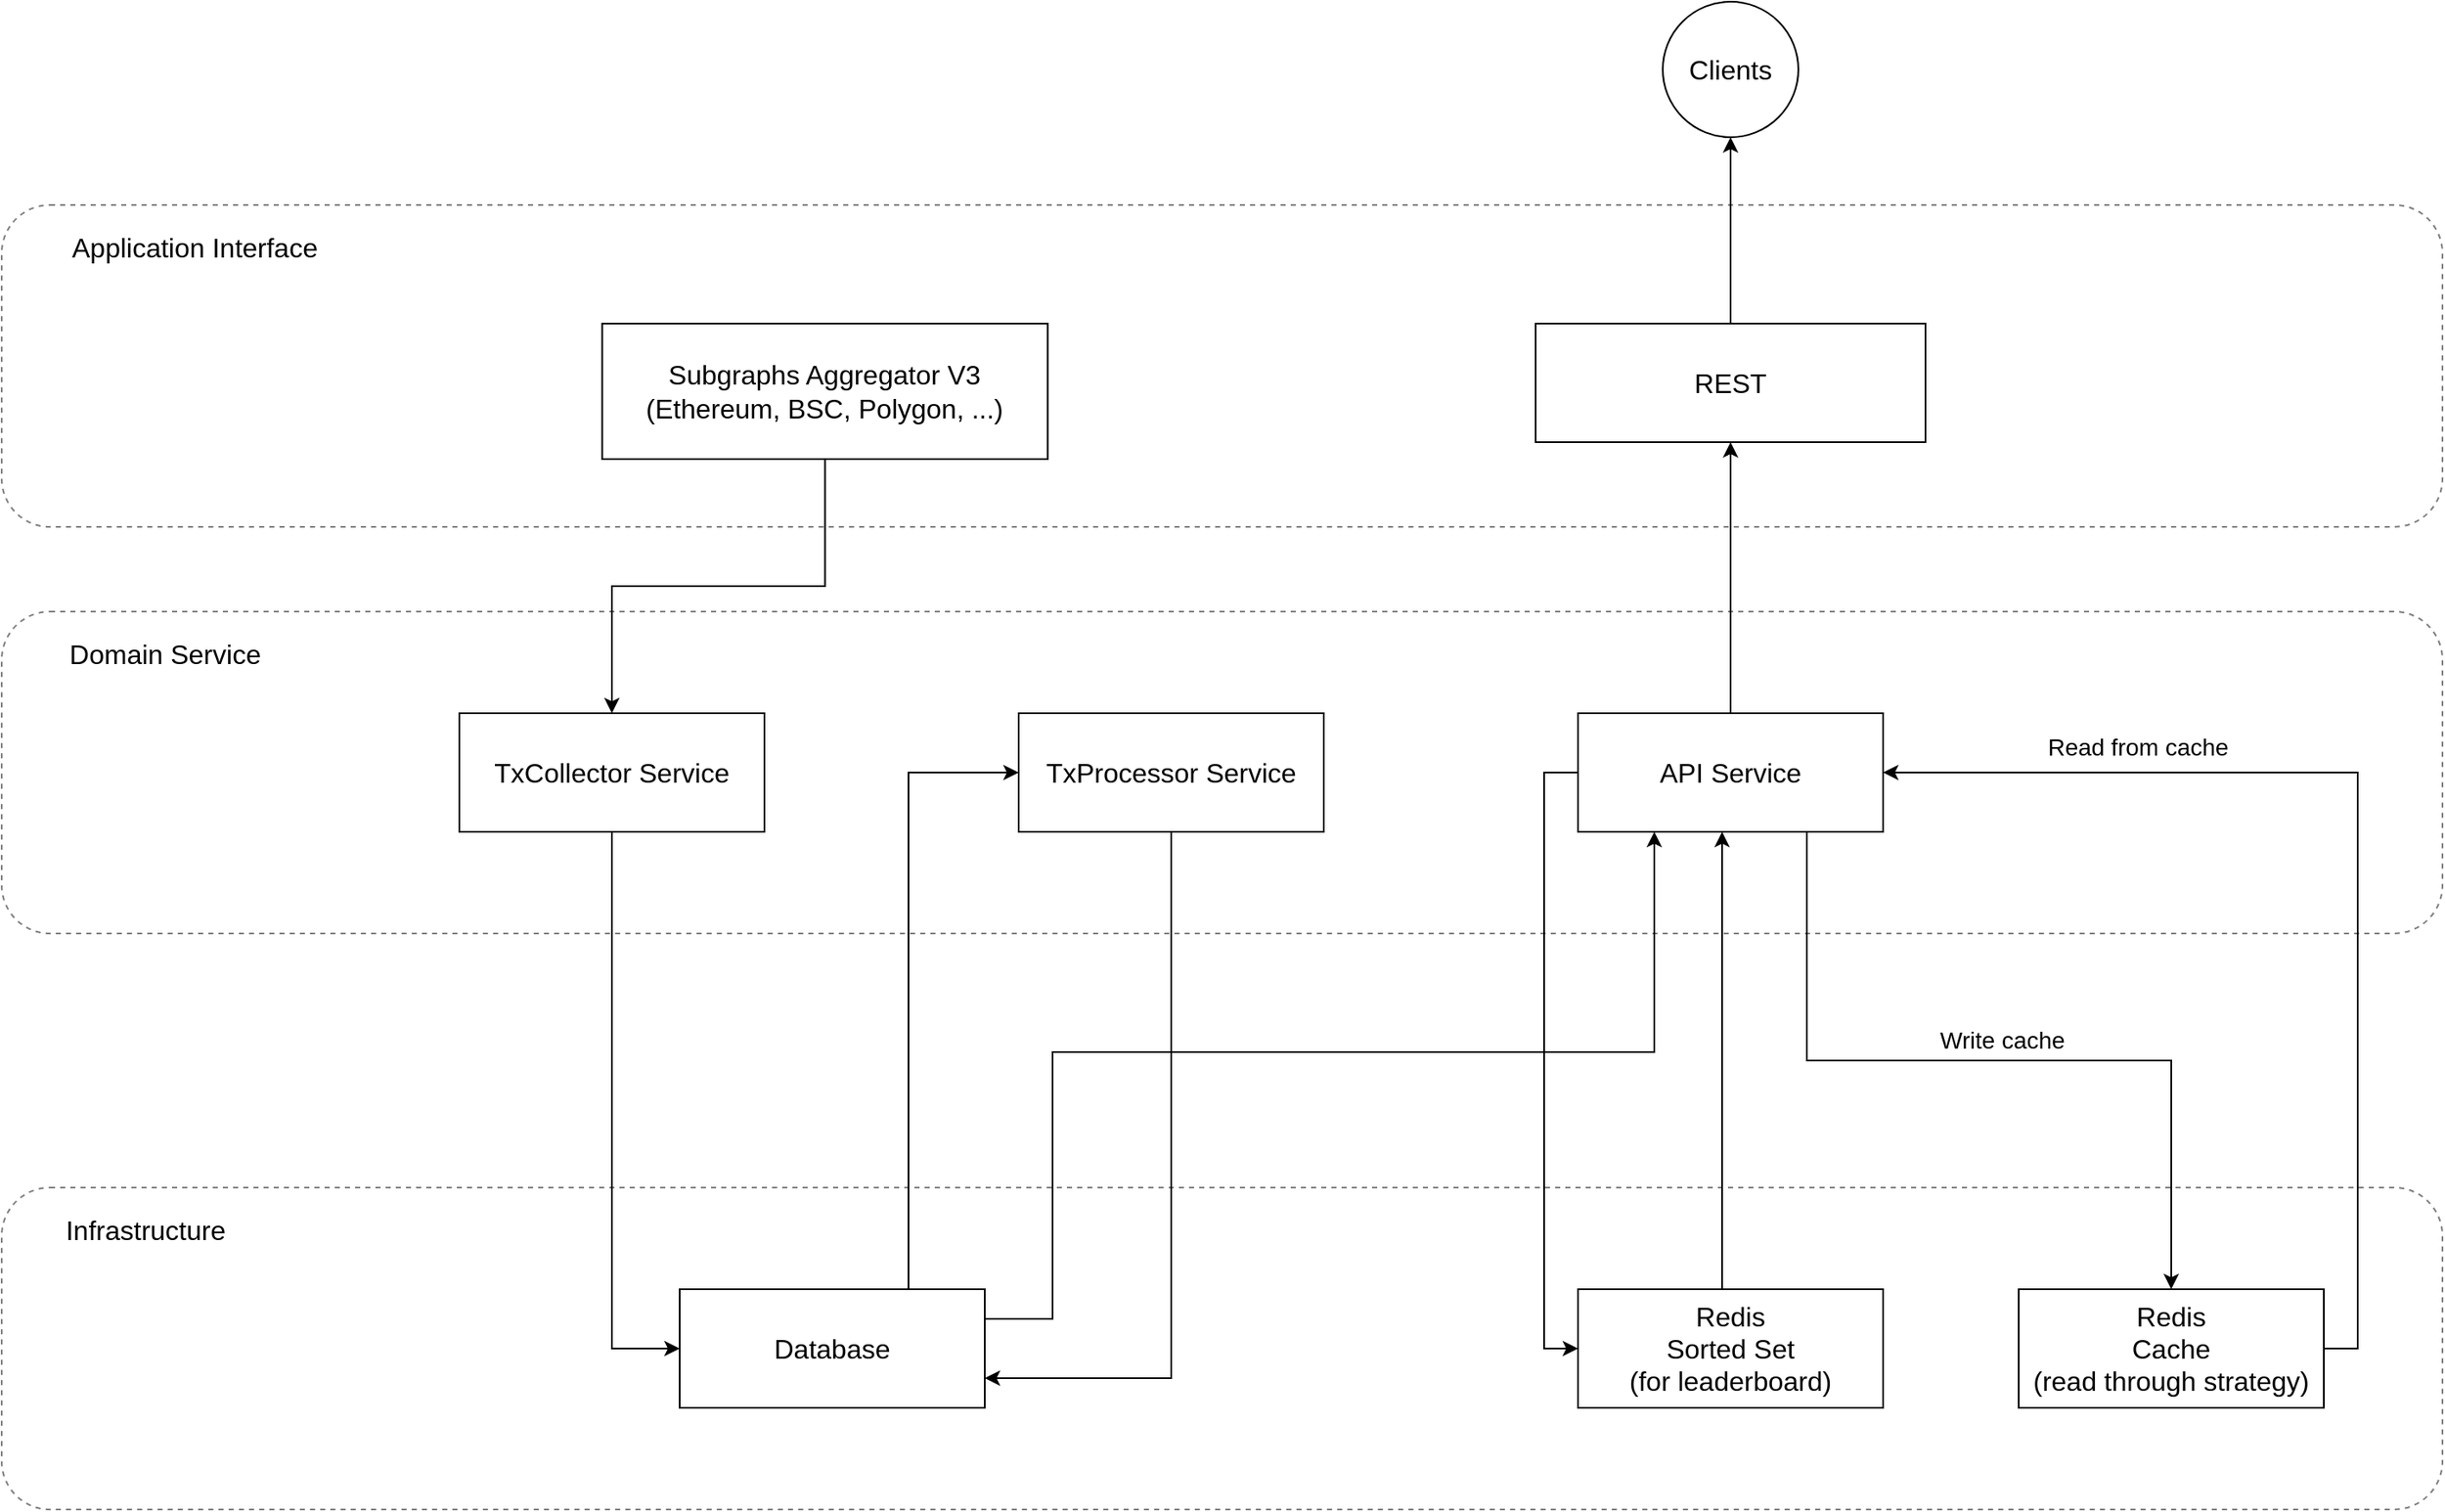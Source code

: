 <mxfile version="18.2.0" type="github">
  <diagram id="YZ2rB1g7LrTlox4dIqGf" name="Page-1">
    <mxGraphModel dx="2751" dy="2017" grid="1" gridSize="10" guides="1" tooltips="1" connect="1" arrows="1" fold="1" page="1" pageScale="1" pageWidth="850" pageHeight="1100" math="0" shadow="0">
      <root>
        <mxCell id="0" />
        <mxCell id="1" parent="0" />
        <mxCell id="9U1QRrA1M3RrbsubNIXX-25" value="" style="group" parent="1" vertex="1" connectable="0">
          <mxGeometry x="-130" y="200" width="1440" height="190" as="geometry" />
        </mxCell>
        <mxCell id="9U1QRrA1M3RrbsubNIXX-20" value="" style="rounded=1;whiteSpace=wrap;html=1;fontSize=16;dashed=1;fillOpacity=50;strokeOpacity=50;" parent="9U1QRrA1M3RrbsubNIXX-25" vertex="1">
          <mxGeometry width="1440" height="190" as="geometry" />
        </mxCell>
        <mxCell id="9U1QRrA1M3RrbsubNIXX-24" value="Domain Service" style="text;html=1;strokeColor=none;fillColor=none;align=center;verticalAlign=middle;whiteSpace=wrap;rounded=0;dashed=1;fontSize=16;" parent="9U1QRrA1M3RrbsubNIXX-25" vertex="1">
          <mxGeometry x="11.429" y="10" width="171.429" height="30" as="geometry" />
        </mxCell>
        <mxCell id="9U1QRrA1M3RrbsubNIXX-23" value="" style="group" parent="1" vertex="1" connectable="0">
          <mxGeometry x="-130" y="-40" width="1440" height="190" as="geometry" />
        </mxCell>
        <mxCell id="9U1QRrA1M3RrbsubNIXX-19" value="" style="rounded=1;whiteSpace=wrap;html=1;fontSize=16;dashed=1;fillOpacity=50;strokeOpacity=50;" parent="9U1QRrA1M3RrbsubNIXX-23" vertex="1">
          <mxGeometry width="1440" height="190" as="geometry" />
        </mxCell>
        <mxCell id="9U1QRrA1M3RrbsubNIXX-22" value="Application Interface" style="text;html=1;strokeColor=none;fillColor=none;align=center;verticalAlign=middle;whiteSpace=wrap;rounded=0;dashed=1;fontSize=16;" parent="9U1QRrA1M3RrbsubNIXX-23" vertex="1">
          <mxGeometry x="11.429" y="10" width="205.714" height="30" as="geometry" />
        </mxCell>
        <mxCell id="9U1QRrA1M3RrbsubNIXX-7" value="Subgraphs Aggregator V3&lt;br&gt;(Ethereum, BSC, Polygon, ...)" style="rounded=0;whiteSpace=wrap;html=1;fontSize=16;" parent="9U1QRrA1M3RrbsubNIXX-23" vertex="1">
          <mxGeometry x="354.286" y="70" width="262.857" height="80" as="geometry" />
        </mxCell>
        <mxCell id="9U1QRrA1M3RrbsubNIXX-21" value="" style="rounded=1;whiteSpace=wrap;html=1;fontSize=16;dashed=1;fillOpacity=50;strokeOpacity=50;" parent="1" vertex="1">
          <mxGeometry x="-130" y="540" width="1440" height="190" as="geometry" />
        </mxCell>
        <mxCell id="9U1QRrA1M3RrbsubNIXX-10" style="edgeStyle=orthogonalEdgeStyle;rounded=0;orthogonalLoop=1;jettySize=auto;html=1;entryX=0;entryY=0.5;entryDx=0;entryDy=0;fontSize=16;" parent="1" source="9U1QRrA1M3RrbsubNIXX-1" target="9U1QRrA1M3RrbsubNIXX-4" edge="1">
          <mxGeometry relative="1" as="geometry" />
        </mxCell>
        <mxCell id="9U1QRrA1M3RrbsubNIXX-1" value="TxCollector Service" style="rounded=0;whiteSpace=wrap;html=1;fontSize=16;" parent="1" vertex="1">
          <mxGeometry x="140" y="260" width="180" height="70" as="geometry" />
        </mxCell>
        <mxCell id="9U1QRrA1M3RrbsubNIXX-12" style="edgeStyle=orthogonalEdgeStyle;rounded=0;orthogonalLoop=1;jettySize=auto;html=1;exitX=0;exitY=0.5;exitDx=0;exitDy=0;entryX=0.75;entryY=0;entryDx=0;entryDy=0;fontSize=16;startArrow=classic;startFill=1;endArrow=none;endFill=0;" parent="1" source="9U1QRrA1M3RrbsubNIXX-2" target="9U1QRrA1M3RrbsubNIXX-4" edge="1">
          <mxGeometry relative="1" as="geometry" />
        </mxCell>
        <mxCell id="9U1QRrA1M3RrbsubNIXX-2" value="TxProcessor Service" style="rounded=0;whiteSpace=wrap;html=1;fontSize=16;" parent="1" vertex="1">
          <mxGeometry x="470" y="260" width="180" height="70" as="geometry" />
        </mxCell>
        <mxCell id="9U1QRrA1M3RrbsubNIXX-14" style="edgeStyle=orthogonalEdgeStyle;rounded=0;orthogonalLoop=1;jettySize=auto;html=1;exitX=0.25;exitY=1;exitDx=0;exitDy=0;entryX=1;entryY=0.25;entryDx=0;entryDy=0;fontSize=16;startArrow=classic;startFill=1;endArrow=none;endFill=0;" parent="1" source="9U1QRrA1M3RrbsubNIXX-3" target="9U1QRrA1M3RrbsubNIXX-4" edge="1">
          <mxGeometry relative="1" as="geometry">
            <Array as="points">
              <mxPoint x="845" y="460" />
              <mxPoint x="490" y="460" />
              <mxPoint x="490" y="618" />
            </Array>
          </mxGeometry>
        </mxCell>
        <mxCell id="9U1QRrA1M3RrbsubNIXX-15" style="edgeStyle=orthogonalEdgeStyle;rounded=0;orthogonalLoop=1;jettySize=auto;html=1;exitX=0.75;exitY=1;exitDx=0;exitDy=0;entryX=0.75;entryY=0;entryDx=0;entryDy=0;fontSize=16;startArrow=classic;startFill=1;endArrow=none;endFill=0;" parent="1" edge="1">
          <mxGeometry relative="1" as="geometry">
            <mxPoint x="885" y="330" as="sourcePoint" />
            <mxPoint x="885" y="600" as="targetPoint" />
          </mxGeometry>
        </mxCell>
        <mxCell id="9U1QRrA1M3RrbsubNIXX-16" style="edgeStyle=orthogonalEdgeStyle;rounded=0;orthogonalLoop=1;jettySize=auto;html=1;exitX=0.5;exitY=0;exitDx=0;exitDy=0;entryX=0.5;entryY=1;entryDx=0;entryDy=0;fontSize=16;" parent="1" source="9U1QRrA1M3RrbsubNIXX-3" target="9U1QRrA1M3RrbsubNIXX-9" edge="1">
          <mxGeometry relative="1" as="geometry" />
        </mxCell>
        <mxCell id="J0NHp95e5YdeaMQnMx45-2" style="edgeStyle=orthogonalEdgeStyle;rounded=0;orthogonalLoop=1;jettySize=auto;html=1;exitX=0.75;exitY=1;exitDx=0;exitDy=0;entryX=0.5;entryY=0;entryDx=0;entryDy=0;" parent="1" source="9U1QRrA1M3RrbsubNIXX-3" target="J0NHp95e5YdeaMQnMx45-1" edge="1">
          <mxGeometry relative="1" as="geometry" />
        </mxCell>
        <mxCell id="J0NHp95e5YdeaMQnMx45-3" value="Write cache" style="edgeLabel;html=1;align=center;verticalAlign=middle;resizable=0;points=[];fontSize=14;" parent="J0NHp95e5YdeaMQnMx45-2" vertex="1" connectable="0">
          <mxGeometry x="-0.171" y="3" relative="1" as="geometry">
            <mxPoint x="49" y="-9" as="offset" />
          </mxGeometry>
        </mxCell>
        <mxCell id="-vEZ9xlphjYV-Go6JNLU-2" style="edgeStyle=orthogonalEdgeStyle;rounded=0;orthogonalLoop=1;jettySize=auto;html=1;exitX=0;exitY=0.5;exitDx=0;exitDy=0;entryX=0;entryY=0.5;entryDx=0;entryDy=0;" edge="1" parent="1" source="9U1QRrA1M3RrbsubNIXX-3" target="9U1QRrA1M3RrbsubNIXX-5">
          <mxGeometry relative="1" as="geometry" />
        </mxCell>
        <mxCell id="9U1QRrA1M3RrbsubNIXX-3" value="API Service" style="rounded=0;whiteSpace=wrap;html=1;fontSize=16;" parent="1" vertex="1">
          <mxGeometry x="800" y="260" width="180" height="70" as="geometry" />
        </mxCell>
        <mxCell id="9U1QRrA1M3RrbsubNIXX-11" style="edgeStyle=orthogonalEdgeStyle;rounded=0;orthogonalLoop=1;jettySize=auto;html=1;exitX=1;exitY=0.75;exitDx=0;exitDy=0;entryX=0.5;entryY=1;entryDx=0;entryDy=0;fontSize=16;startArrow=classic;startFill=1;endArrow=none;endFill=0;" parent="1" source="9U1QRrA1M3RrbsubNIXX-4" target="9U1QRrA1M3RrbsubNIXX-2" edge="1">
          <mxGeometry relative="1" as="geometry" />
        </mxCell>
        <mxCell id="9U1QRrA1M3RrbsubNIXX-4" value="Database" style="rounded=0;whiteSpace=wrap;html=1;fontSize=16;" parent="1" vertex="1">
          <mxGeometry x="270" y="600" width="180" height="70" as="geometry" />
        </mxCell>
        <mxCell id="9U1QRrA1M3RrbsubNIXX-5" value="Redis&lt;br&gt;Sorted Set&lt;br&gt;(for leaderboard)" style="rounded=0;whiteSpace=wrap;html=1;fontSize=16;" parent="1" vertex="1">
          <mxGeometry x="800" y="600" width="180" height="70" as="geometry" />
        </mxCell>
        <mxCell id="9U1QRrA1M3RrbsubNIXX-18" style="edgeStyle=orthogonalEdgeStyle;rounded=0;orthogonalLoop=1;jettySize=auto;html=1;exitX=0.5;exitY=0;exitDx=0;exitDy=0;entryX=0.5;entryY=1;entryDx=0;entryDy=0;fontSize=16;" parent="1" source="9U1QRrA1M3RrbsubNIXX-9" target="9U1QRrA1M3RrbsubNIXX-17" edge="1">
          <mxGeometry relative="1" as="geometry" />
        </mxCell>
        <mxCell id="9U1QRrA1M3RrbsubNIXX-9" value="REST" style="rounded=0;whiteSpace=wrap;html=1;fontSize=16;" parent="1" vertex="1">
          <mxGeometry x="775" y="30" width="230" height="70" as="geometry" />
        </mxCell>
        <mxCell id="9U1QRrA1M3RrbsubNIXX-17" value="Clients" style="ellipse;whiteSpace=wrap;html=1;aspect=fixed;fontSize=16;" parent="1" vertex="1">
          <mxGeometry x="850" y="-160" width="80" height="80" as="geometry" />
        </mxCell>
        <mxCell id="9U1QRrA1M3RrbsubNIXX-26" value="Infrastructure" style="text;html=1;strokeColor=none;fillColor=none;align=center;verticalAlign=middle;whiteSpace=wrap;rounded=0;dashed=1;fontSize=16;" parent="1" vertex="1">
          <mxGeometry x="-110" y="550" width="130" height="30" as="geometry" />
        </mxCell>
        <mxCell id="9U1QRrA1M3RrbsubNIXX-27" style="edgeStyle=orthogonalEdgeStyle;rounded=0;orthogonalLoop=1;jettySize=auto;html=1;entryX=0.5;entryY=0;entryDx=0;entryDy=0;fontSize=16;" parent="1" source="9U1QRrA1M3RrbsubNIXX-7" target="9U1QRrA1M3RrbsubNIXX-1" edge="1">
          <mxGeometry relative="1" as="geometry" />
        </mxCell>
        <mxCell id="J0NHp95e5YdeaMQnMx45-4" style="edgeStyle=orthogonalEdgeStyle;rounded=0;orthogonalLoop=1;jettySize=auto;html=1;exitX=1;exitY=0.5;exitDx=0;exitDy=0;entryX=1;entryY=0.5;entryDx=0;entryDy=0;fontSize=14;" parent="1" source="J0NHp95e5YdeaMQnMx45-1" target="9U1QRrA1M3RrbsubNIXX-3" edge="1">
          <mxGeometry relative="1" as="geometry" />
        </mxCell>
        <mxCell id="J0NHp95e5YdeaMQnMx45-5" value="Read from cache" style="edgeLabel;html=1;align=center;verticalAlign=middle;resizable=0;points=[];fontSize=14;" parent="J0NHp95e5YdeaMQnMx45-4" vertex="1" connectable="0">
          <mxGeometry x="0.751" relative="1" as="geometry">
            <mxPoint x="70" y="-15" as="offset" />
          </mxGeometry>
        </mxCell>
        <mxCell id="J0NHp95e5YdeaMQnMx45-1" value="Redis&lt;br&gt;Cache&lt;br&gt;(read through strategy)" style="rounded=0;whiteSpace=wrap;html=1;fontSize=16;" parent="1" vertex="1">
          <mxGeometry x="1060" y="600" width="180" height="70" as="geometry" />
        </mxCell>
      </root>
    </mxGraphModel>
  </diagram>
</mxfile>
